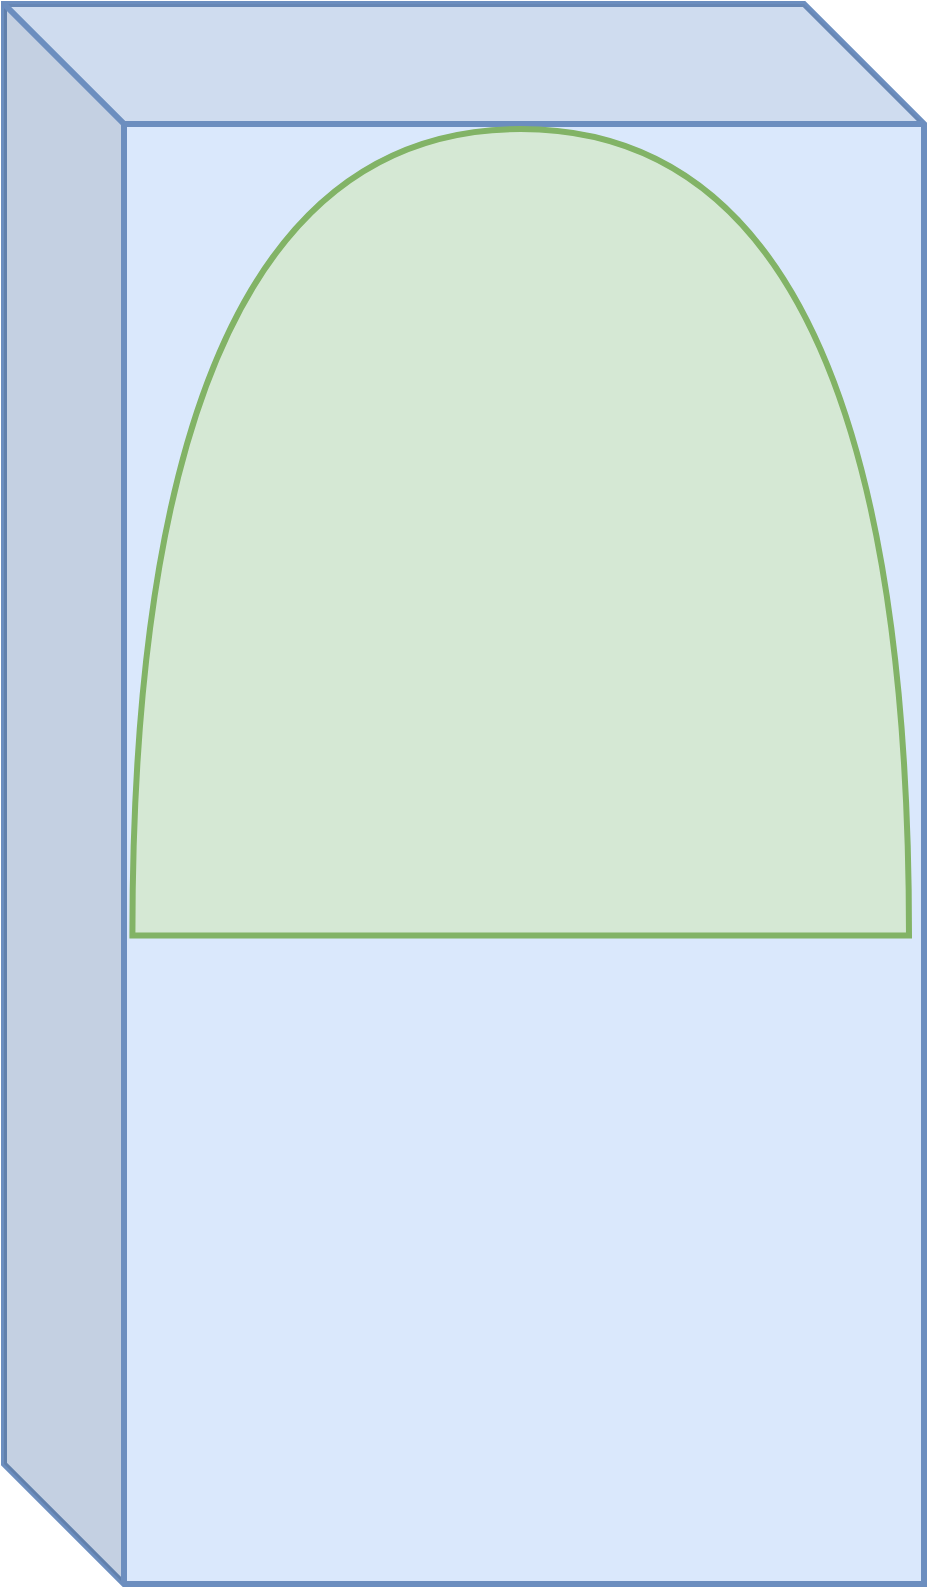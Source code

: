 <mxfile version="21.5.0" type="github">
  <diagram name="Page-1" id="FL6Ya2tA4onVvL3KaI8b">
    <mxGraphModel dx="2460" dy="1438" grid="1" gridSize="10" guides="1" tooltips="1" connect="1" arrows="1" fold="1" page="1" pageScale="1" pageWidth="850" pageHeight="1100" math="0" shadow="0">
      <root>
        <mxCell id="0" />
        <mxCell id="1" parent="0" />
        <mxCell id="QDhZqImO5lNE3duIv6sz-1" value="" style="shape=cube;whiteSpace=wrap;html=1;boundedLbl=1;backgroundOutline=1;darkOpacity=0.05;darkOpacity2=0.1;size=60;strokeWidth=3;fillColor=#dae8fc;strokeColor=#6c8ebf;" vertex="1" parent="1">
          <mxGeometry x="195" y="140" width="460" height="790" as="geometry" />
        </mxCell>
        <mxCell id="QDhZqImO5lNE3duIv6sz-4" value="" style="shape=or;whiteSpace=wrap;html=1;rotation=-90;strokeWidth=3;fillColor=#d5e8d4;strokeColor=#82b366;" vertex="1" parent="1">
          <mxGeometry x="251.7" y="210" width="403.3" height="388.3" as="geometry" />
        </mxCell>
      </root>
    </mxGraphModel>
  </diagram>
</mxfile>
